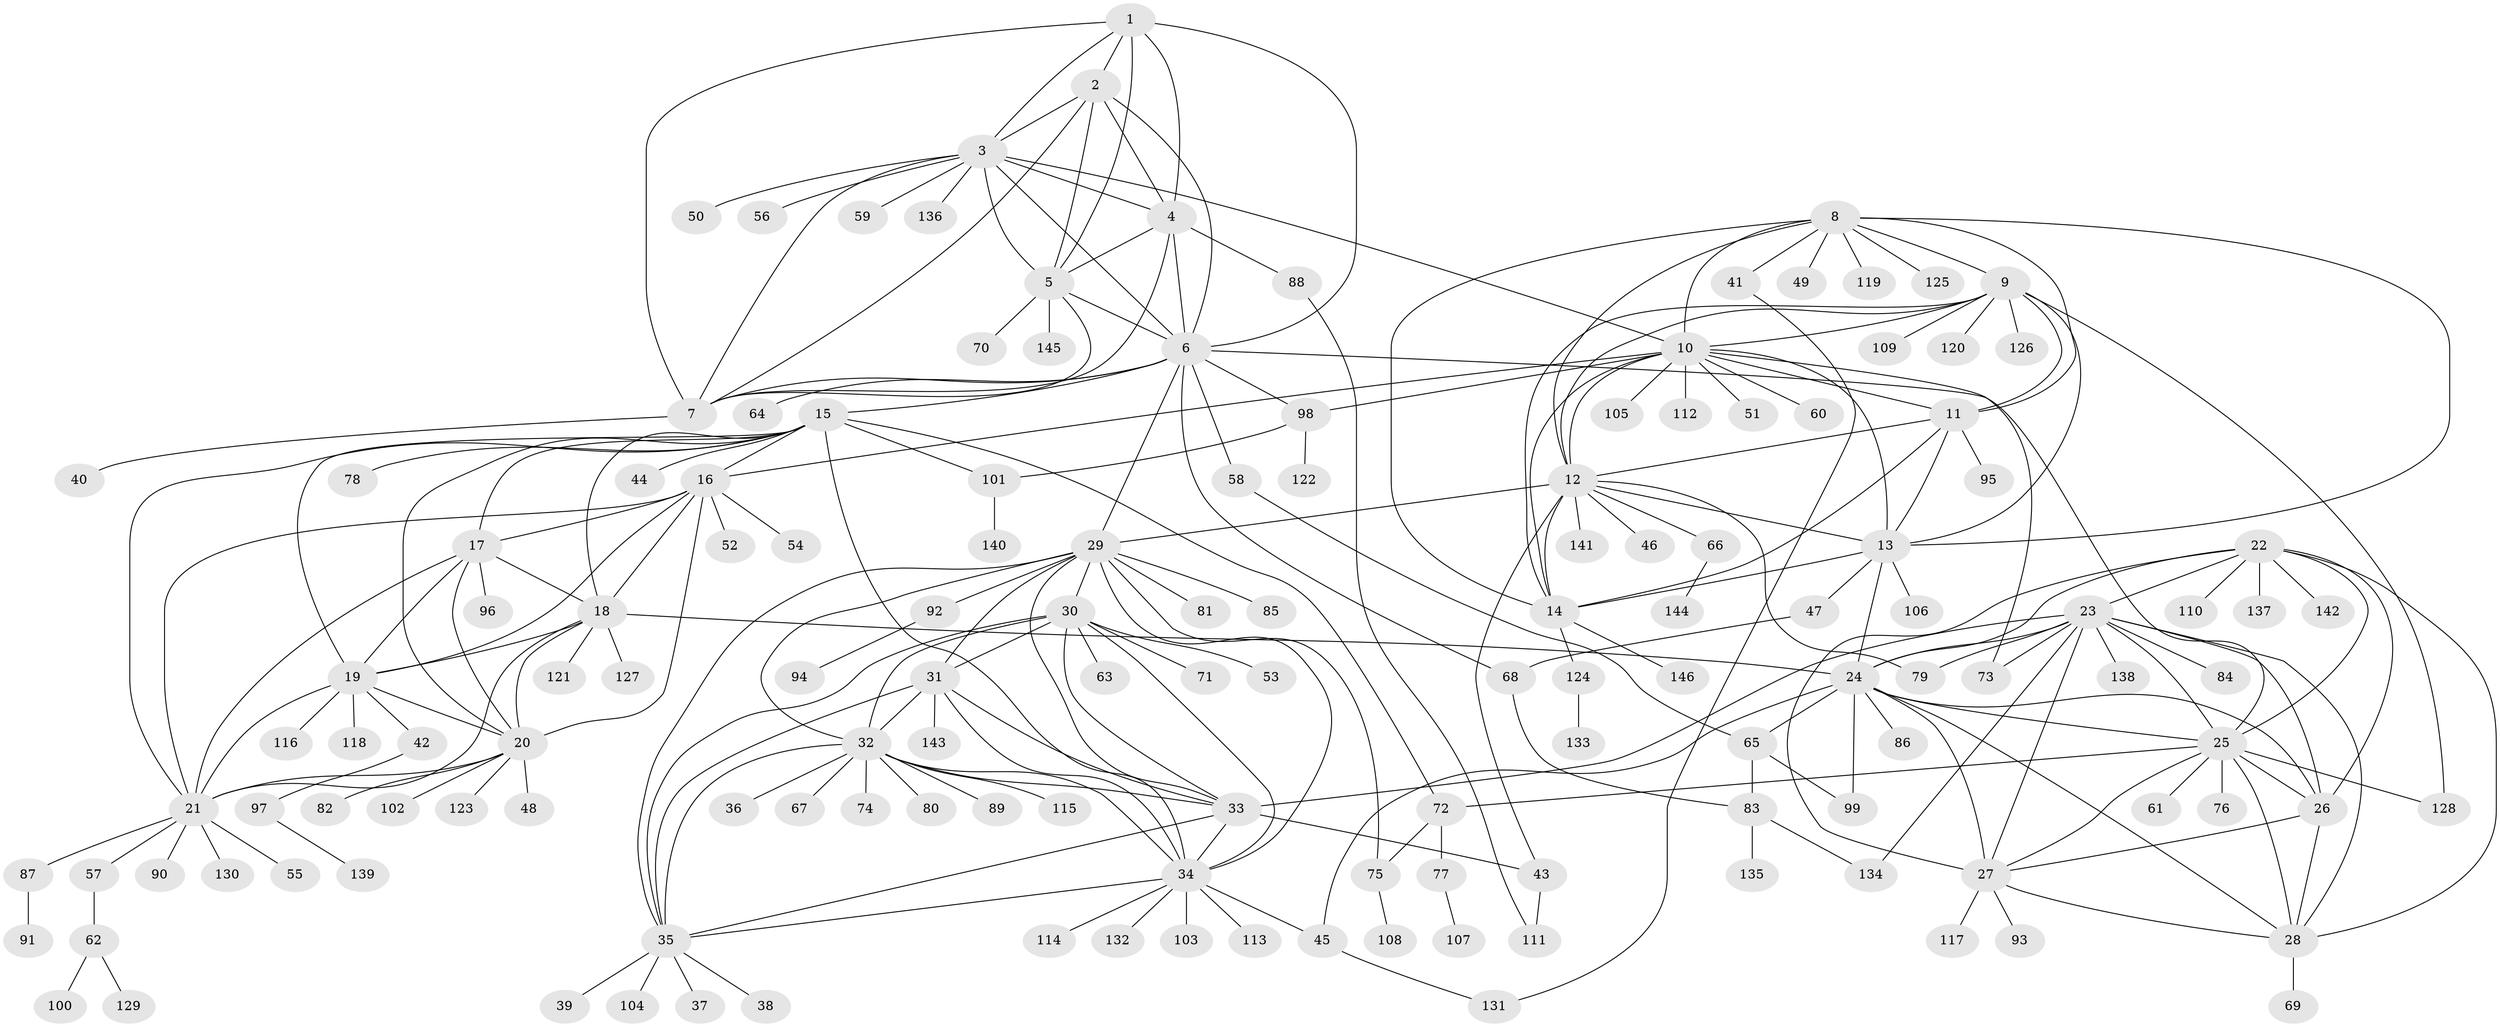 // coarse degree distribution, {2: 0.023255813953488372, 4: 0.06976744186046512, 3: 0.023255813953488372, 5: 0.023255813953488372, 1: 0.7209302325581395, 6: 0.023255813953488372, 7: 0.023255813953488372, 8: 0.046511627906976744, 10: 0.046511627906976744}
// Generated by graph-tools (version 1.1) at 2025/59/03/04/25 21:59:01]
// undirected, 146 vertices, 242 edges
graph export_dot {
graph [start="1"]
  node [color=gray90,style=filled];
  1;
  2;
  3;
  4;
  5;
  6;
  7;
  8;
  9;
  10;
  11;
  12;
  13;
  14;
  15;
  16;
  17;
  18;
  19;
  20;
  21;
  22;
  23;
  24;
  25;
  26;
  27;
  28;
  29;
  30;
  31;
  32;
  33;
  34;
  35;
  36;
  37;
  38;
  39;
  40;
  41;
  42;
  43;
  44;
  45;
  46;
  47;
  48;
  49;
  50;
  51;
  52;
  53;
  54;
  55;
  56;
  57;
  58;
  59;
  60;
  61;
  62;
  63;
  64;
  65;
  66;
  67;
  68;
  69;
  70;
  71;
  72;
  73;
  74;
  75;
  76;
  77;
  78;
  79;
  80;
  81;
  82;
  83;
  84;
  85;
  86;
  87;
  88;
  89;
  90;
  91;
  92;
  93;
  94;
  95;
  96;
  97;
  98;
  99;
  100;
  101;
  102;
  103;
  104;
  105;
  106;
  107;
  108;
  109;
  110;
  111;
  112;
  113;
  114;
  115;
  116;
  117;
  118;
  119;
  120;
  121;
  122;
  123;
  124;
  125;
  126;
  127;
  128;
  129;
  130;
  131;
  132;
  133;
  134;
  135;
  136;
  137;
  138;
  139;
  140;
  141;
  142;
  143;
  144;
  145;
  146;
  1 -- 2;
  1 -- 3;
  1 -- 4;
  1 -- 5;
  1 -- 6;
  1 -- 7;
  2 -- 3;
  2 -- 4;
  2 -- 5;
  2 -- 6;
  2 -- 7;
  3 -- 4;
  3 -- 5;
  3 -- 6;
  3 -- 7;
  3 -- 10;
  3 -- 50;
  3 -- 56;
  3 -- 59;
  3 -- 136;
  4 -- 5;
  4 -- 6;
  4 -- 7;
  4 -- 88;
  5 -- 6;
  5 -- 7;
  5 -- 70;
  5 -- 145;
  6 -- 7;
  6 -- 15;
  6 -- 25;
  6 -- 29;
  6 -- 58;
  6 -- 64;
  6 -- 68;
  6 -- 98;
  7 -- 40;
  8 -- 9;
  8 -- 10;
  8 -- 11;
  8 -- 12;
  8 -- 13;
  8 -- 14;
  8 -- 41;
  8 -- 49;
  8 -- 119;
  8 -- 125;
  9 -- 10;
  9 -- 11;
  9 -- 12;
  9 -- 13;
  9 -- 14;
  9 -- 109;
  9 -- 120;
  9 -- 126;
  9 -- 128;
  10 -- 11;
  10 -- 12;
  10 -- 13;
  10 -- 14;
  10 -- 16;
  10 -- 51;
  10 -- 60;
  10 -- 73;
  10 -- 98;
  10 -- 105;
  10 -- 112;
  11 -- 12;
  11 -- 13;
  11 -- 14;
  11 -- 95;
  12 -- 13;
  12 -- 14;
  12 -- 29;
  12 -- 43;
  12 -- 46;
  12 -- 66;
  12 -- 79;
  12 -- 141;
  13 -- 14;
  13 -- 24;
  13 -- 47;
  13 -- 106;
  14 -- 124;
  14 -- 146;
  15 -- 16;
  15 -- 17;
  15 -- 18;
  15 -- 19;
  15 -- 20;
  15 -- 21;
  15 -- 34;
  15 -- 44;
  15 -- 72;
  15 -- 78;
  15 -- 101;
  16 -- 17;
  16 -- 18;
  16 -- 19;
  16 -- 20;
  16 -- 21;
  16 -- 52;
  16 -- 54;
  17 -- 18;
  17 -- 19;
  17 -- 20;
  17 -- 21;
  17 -- 96;
  18 -- 19;
  18 -- 20;
  18 -- 21;
  18 -- 24;
  18 -- 121;
  18 -- 127;
  19 -- 20;
  19 -- 21;
  19 -- 42;
  19 -- 116;
  19 -- 118;
  20 -- 21;
  20 -- 48;
  20 -- 82;
  20 -- 102;
  20 -- 123;
  21 -- 55;
  21 -- 57;
  21 -- 87;
  21 -- 90;
  21 -- 130;
  22 -- 23;
  22 -- 24;
  22 -- 25;
  22 -- 26;
  22 -- 27;
  22 -- 28;
  22 -- 110;
  22 -- 137;
  22 -- 142;
  23 -- 24;
  23 -- 25;
  23 -- 26;
  23 -- 27;
  23 -- 28;
  23 -- 33;
  23 -- 73;
  23 -- 79;
  23 -- 84;
  23 -- 134;
  23 -- 138;
  24 -- 25;
  24 -- 26;
  24 -- 27;
  24 -- 28;
  24 -- 45;
  24 -- 65;
  24 -- 86;
  24 -- 99;
  25 -- 26;
  25 -- 27;
  25 -- 28;
  25 -- 61;
  25 -- 72;
  25 -- 76;
  25 -- 128;
  26 -- 27;
  26 -- 28;
  27 -- 28;
  27 -- 93;
  27 -- 117;
  28 -- 69;
  29 -- 30;
  29 -- 31;
  29 -- 32;
  29 -- 33;
  29 -- 34;
  29 -- 35;
  29 -- 75;
  29 -- 81;
  29 -- 85;
  29 -- 92;
  30 -- 31;
  30 -- 32;
  30 -- 33;
  30 -- 34;
  30 -- 35;
  30 -- 53;
  30 -- 63;
  30 -- 71;
  31 -- 32;
  31 -- 33;
  31 -- 34;
  31 -- 35;
  31 -- 143;
  32 -- 33;
  32 -- 34;
  32 -- 35;
  32 -- 36;
  32 -- 67;
  32 -- 74;
  32 -- 80;
  32 -- 89;
  32 -- 115;
  33 -- 34;
  33 -- 35;
  33 -- 43;
  34 -- 35;
  34 -- 45;
  34 -- 103;
  34 -- 113;
  34 -- 114;
  34 -- 132;
  35 -- 37;
  35 -- 38;
  35 -- 39;
  35 -- 104;
  41 -- 131;
  42 -- 97;
  43 -- 111;
  45 -- 131;
  47 -- 68;
  57 -- 62;
  58 -- 65;
  62 -- 100;
  62 -- 129;
  65 -- 83;
  65 -- 99;
  66 -- 144;
  68 -- 83;
  72 -- 75;
  72 -- 77;
  75 -- 108;
  77 -- 107;
  83 -- 134;
  83 -- 135;
  87 -- 91;
  88 -- 111;
  92 -- 94;
  97 -- 139;
  98 -- 101;
  98 -- 122;
  101 -- 140;
  124 -- 133;
}

